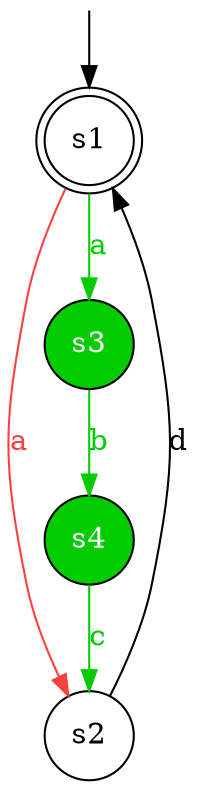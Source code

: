 digraph diffautomaton {
	1 [label=<s1> shape="doublecircle"];
	2 [label=<s2> shape="circle"];
	3 [label=<s3> shape="circle" fillcolor="#00cc00" fontcolor="#ffffff" style="filled"];
	4 [label=<s4> shape="circle" fillcolor="#00cc00" fontcolor="#ffffff" style="filled"];
	__init1 [label=<> shape="none" width="0" height="0"];
	__init1 -> 1;
	1 -> 2 [label=<<font color="#ff4040">a</font>> color="#ff4040" id="1-0-2"];
	1 -> 3 [label=<<font color="#00cc00">a</font>> color="#00cc00" id="1-1-3"];
	2 -> 1 [label=<<font color="#000000">d</font>> id="2-0-1"];
	3 -> 4 [label=<<font color="#00cc00">b</font>> color="#00cc00" id="3-0-4"];
	4 -> 2 [label=<<font color="#00cc00">c</font>> color="#00cc00" id="4-0-2"];
}
